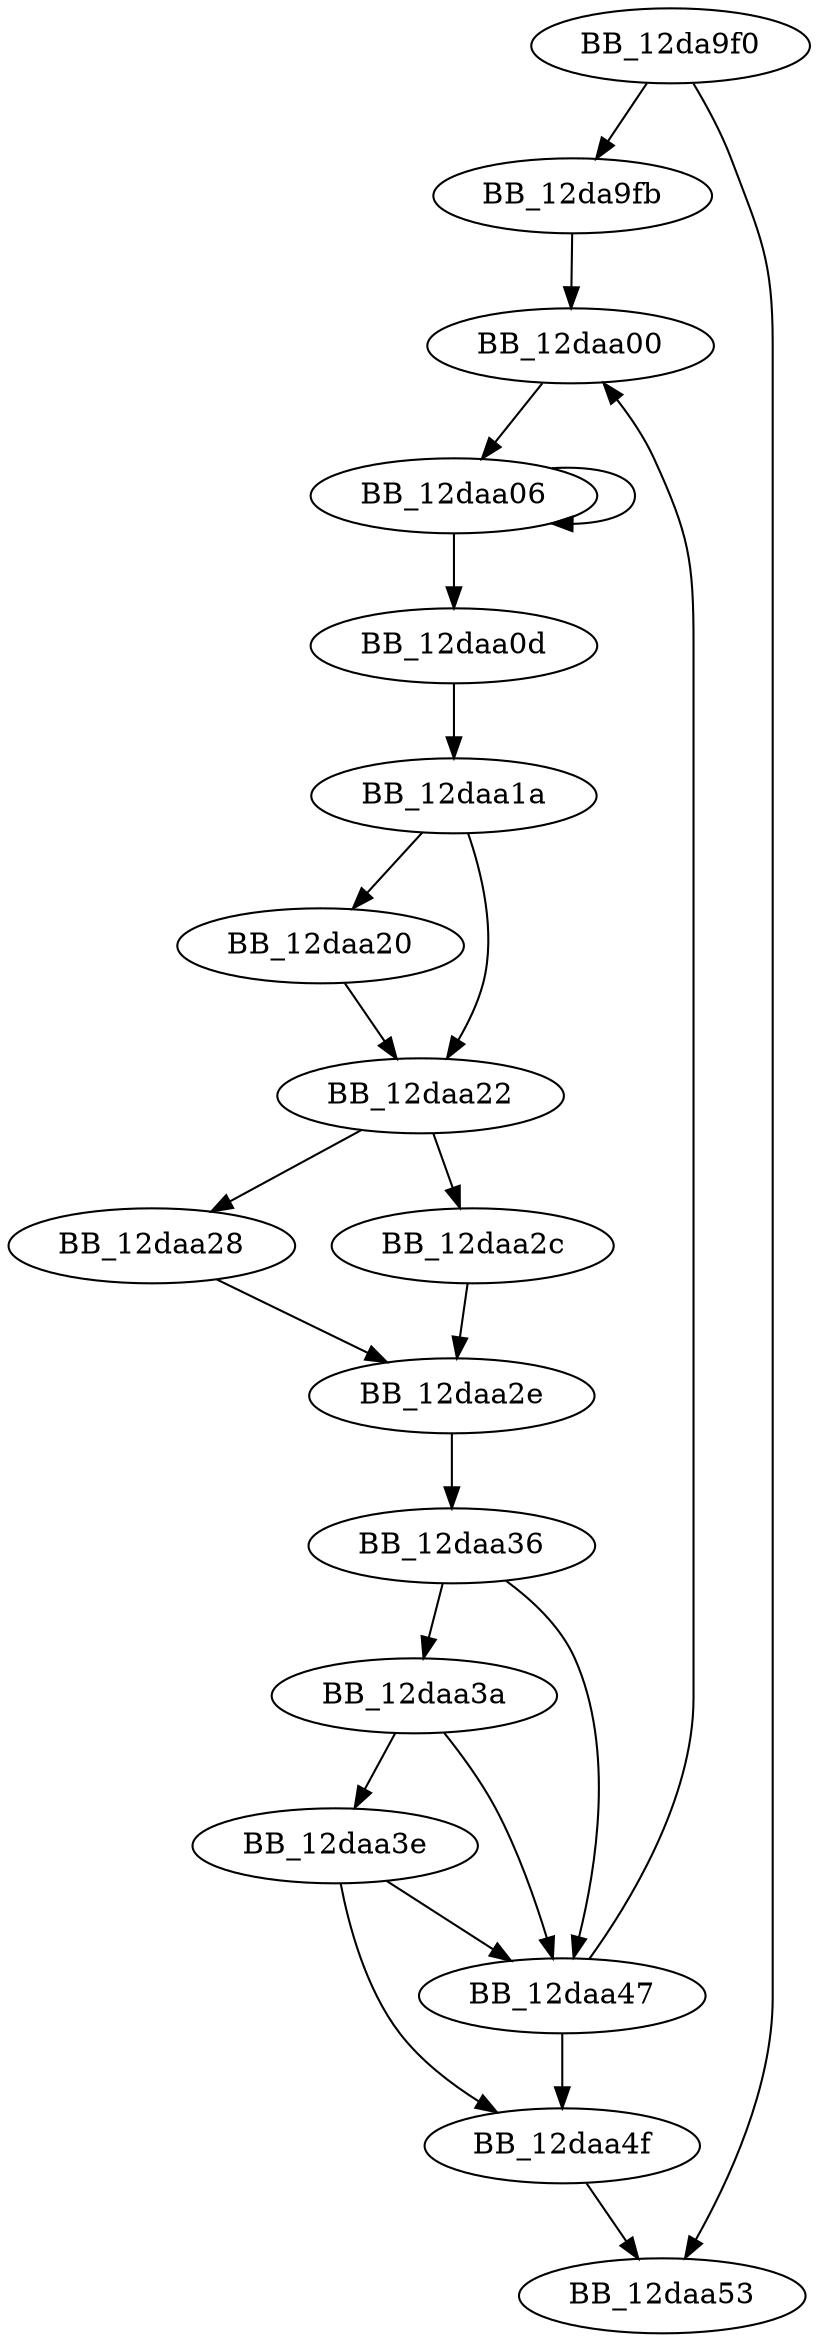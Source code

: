 DiGraph sub_12DA9F0{
BB_12da9f0->BB_12da9fb
BB_12da9f0->BB_12daa53
BB_12da9fb->BB_12daa00
BB_12daa00->BB_12daa06
BB_12daa06->BB_12daa06
BB_12daa06->BB_12daa0d
BB_12daa0d->BB_12daa1a
BB_12daa1a->BB_12daa20
BB_12daa1a->BB_12daa22
BB_12daa20->BB_12daa22
BB_12daa22->BB_12daa28
BB_12daa22->BB_12daa2c
BB_12daa28->BB_12daa2e
BB_12daa2c->BB_12daa2e
BB_12daa2e->BB_12daa36
BB_12daa36->BB_12daa3a
BB_12daa36->BB_12daa47
BB_12daa3a->BB_12daa3e
BB_12daa3a->BB_12daa47
BB_12daa3e->BB_12daa47
BB_12daa3e->BB_12daa4f
BB_12daa47->BB_12daa00
BB_12daa47->BB_12daa4f
BB_12daa4f->BB_12daa53
}
